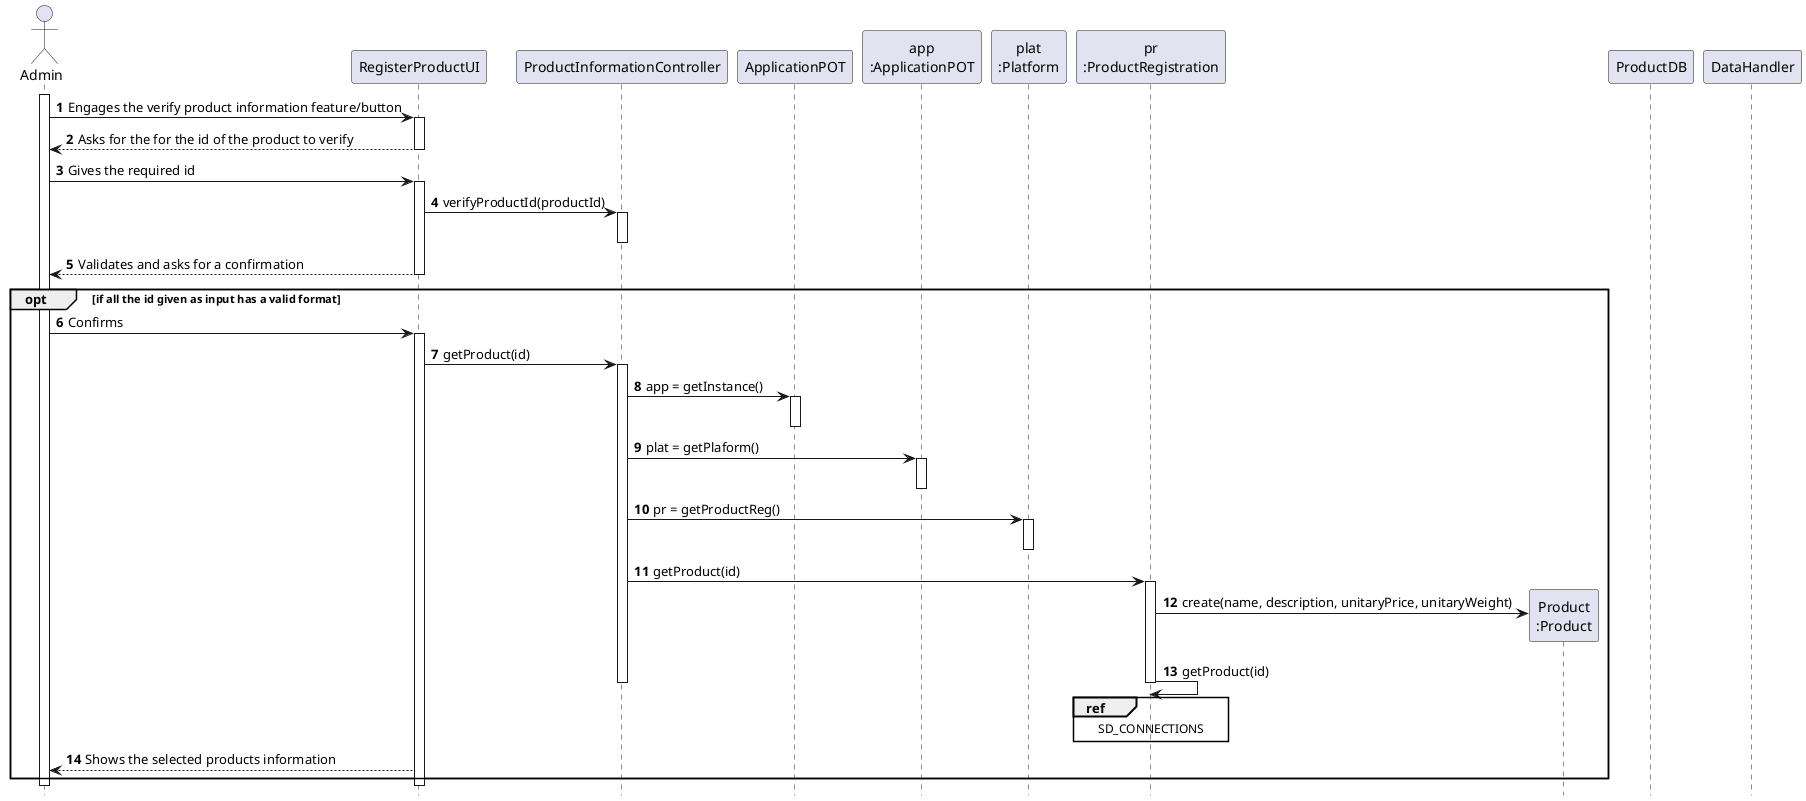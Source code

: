 @startuml
autonumber
hide footbox

actor "Admin" as U

participant "RegisterProductUI" as UI
participant "ProductInformationController" as CTRL
participant "ApplicationPOT" as _APP
participant "app\n:ApplicationPOT" as APP
participant "plat\n:Platform" as PLAT
participant "pr\n:ProductRegistration" as PREG

participant "Product\n:Product" as PROD

participant "ProductDB" as DB
participant "DataHandler" as DH

activate U

U -> UI : Engages the verify product information feature/button
activate UI

UI --> U : Asks for the for the id of the product to verify


deactivate UI
U -> UI : Gives the required id
activate UI


UI -> CTRL : verifyProductId(productId)
activate CTRL
deactivate CTRL

UI --> U : Validates and asks for a confirmation
deactivate UI

opt if all the id given as input has a valid format


U -> UI : Confirms
activate UI
UI -> CTRL : getProduct(id)
activate CTRL
CTRL -> _APP: app = getInstance()
activate _APP
deactivate _APP

CTRL -> APP: plat = getPlaform()
activate APP
deactivate APP
CTRL -> PLAT : pr = getProductReg()
activate PLAT
deactivate PLAT

CTRL -> PREG : getProduct(id)
activate PREG


PREG -> PROD** : create(name, description, unitaryPrice, unitaryWeight)

PREG -> PREG : getProduct(id)
ref over PREG
SD_CONNECTIONS
end ref


deactivate PREG



deactivate CTRL
UI --> U : Shows the selected products information
end opt
deactivate UI
deactivate U


@enduml